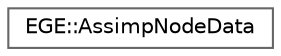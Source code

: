digraph "Graphical Class Hierarchy"
{
 // LATEX_PDF_SIZE
  bgcolor="transparent";
  edge [fontname=Helvetica,fontsize=10,labelfontname=Helvetica,labelfontsize=10];
  node [fontname=Helvetica,fontsize=10,shape=box,height=0.2,width=0.4];
  rankdir="LR";
  Node0 [id="Node000000",label="EGE::AssimpNodeData",height=0.2,width=0.4,color="grey40", fillcolor="white", style="filled",URL="$structEGE_1_1AssimpNodeData.html",tooltip="Struct representing data of a node in the Assimp scene graph."];
}
